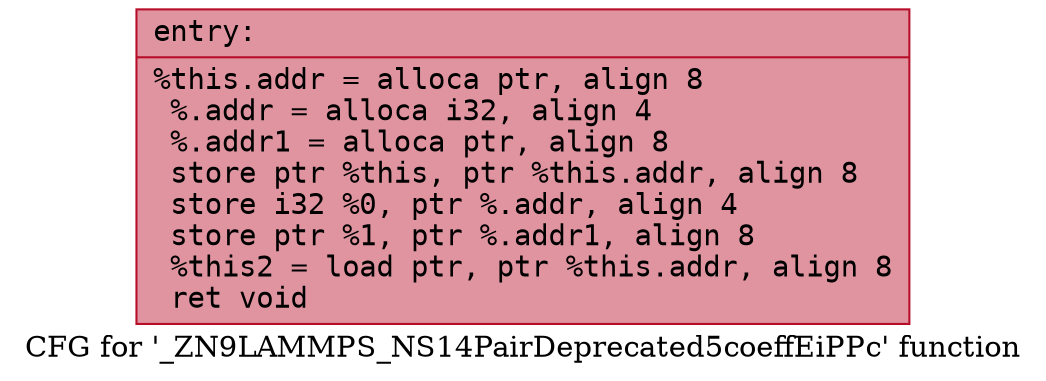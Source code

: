 digraph "CFG for '_ZN9LAMMPS_NS14PairDeprecated5coeffEiPPc' function" {
	label="CFG for '_ZN9LAMMPS_NS14PairDeprecated5coeffEiPPc' function";

	Node0x55e0e81a98b0 [shape=record,color="#b70d28ff", style=filled, fillcolor="#b70d2870" fontname="Courier",label="{entry:\l|  %this.addr = alloca ptr, align 8\l  %.addr = alloca i32, align 4\l  %.addr1 = alloca ptr, align 8\l  store ptr %this, ptr %this.addr, align 8\l  store i32 %0, ptr %.addr, align 4\l  store ptr %1, ptr %.addr1, align 8\l  %this2 = load ptr, ptr %this.addr, align 8\l  ret void\l}"];
}
